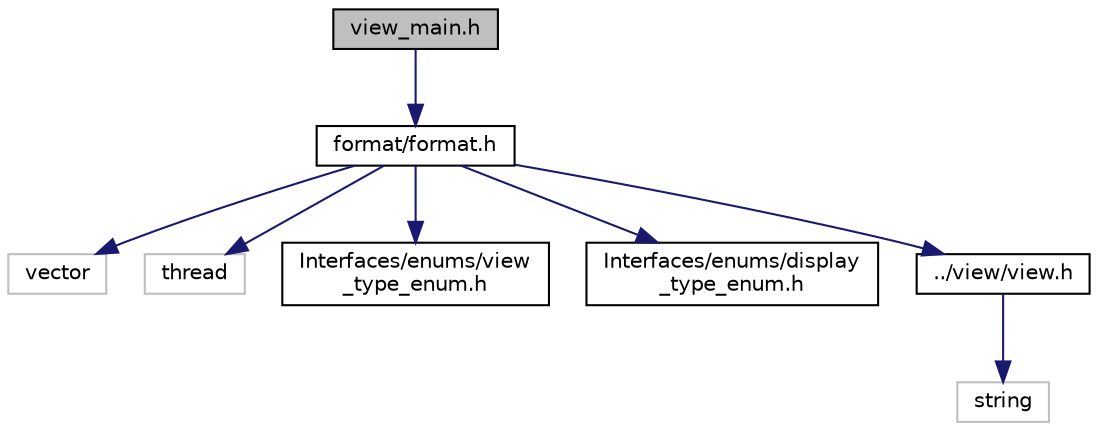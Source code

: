 digraph "view_main.h"
{
 // LATEX_PDF_SIZE
  edge [fontname="Helvetica",fontsize="10",labelfontname="Helvetica",labelfontsize="10"];
  node [fontname="Helvetica",fontsize="10",shape=record];
  Node1 [label="view_main.h",height=0.2,width=0.4,color="black", fillcolor="grey75", style="filled", fontcolor="black",tooltip="Main brains for the view. DO NOT INCLUDE. Include a viewCre_interface instead."];
  Node1 -> Node2 [color="midnightblue",fontsize="10",style="solid",fontname="Helvetica"];
  Node2 [label="format/format.h",height=0.2,width=0.4,color="black", fillcolor="white", style="filled",URL="$format_8h.html",tooltip=" "];
  Node2 -> Node3 [color="midnightblue",fontsize="10",style="solid",fontname="Helvetica"];
  Node3 [label="vector",height=0.2,width=0.4,color="grey75", fillcolor="white", style="filled",tooltip=" "];
  Node2 -> Node4 [color="midnightblue",fontsize="10",style="solid",fontname="Helvetica"];
  Node4 [label="thread",height=0.2,width=0.4,color="grey75", fillcolor="white", style="filled",tooltip=" "];
  Node2 -> Node5 [color="midnightblue",fontsize="10",style="solid",fontname="Helvetica"];
  Node5 [label="Interfaces/enums/view\l_type_enum.h",height=0.2,width=0.4,color="black", fillcolor="white", style="filled",URL="$view__type__enum_8h.html",tooltip=" "];
  Node2 -> Node6 [color="midnightblue",fontsize="10",style="solid",fontname="Helvetica"];
  Node6 [label="Interfaces/enums/display\l_type_enum.h",height=0.2,width=0.4,color="black", fillcolor="white", style="filled",URL="$display__type__enum_8h.html",tooltip=" "];
  Node2 -> Node7 [color="midnightblue",fontsize="10",style="solid",fontname="Helvetica"];
  Node7 [label="../view/view.h",height=0.2,width=0.4,color="black", fillcolor="white", style="filled",URL="$view_8h.html",tooltip=" "];
  Node7 -> Node8 [color="midnightblue",fontsize="10",style="solid",fontname="Helvetica"];
  Node8 [label="string",height=0.2,width=0.4,color="grey75", fillcolor="white", style="filled",tooltip=" "];
}
